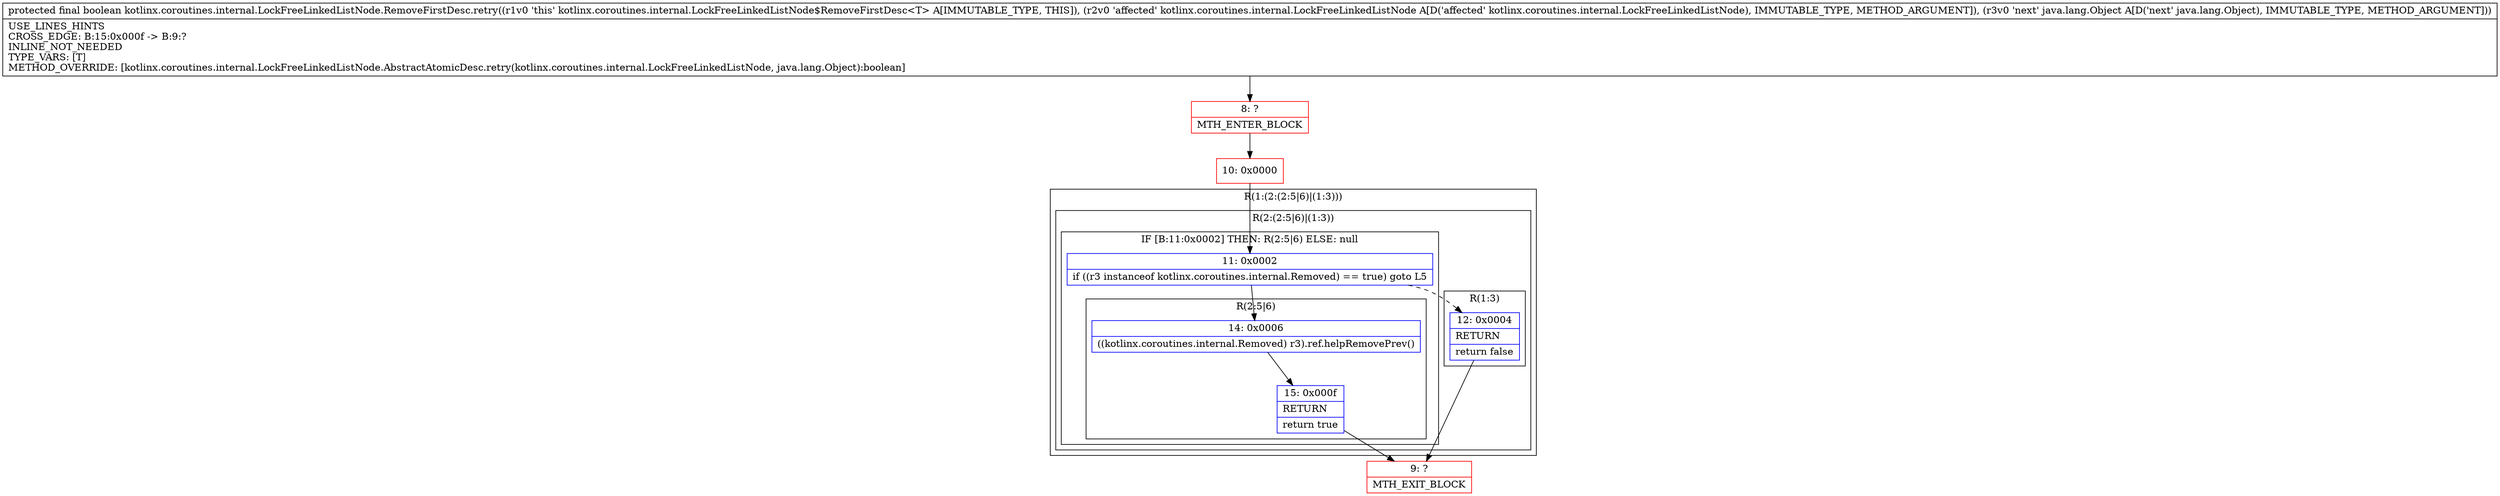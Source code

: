 digraph "CFG forkotlinx.coroutines.internal.LockFreeLinkedListNode.RemoveFirstDesc.retry(Lkotlinx\/coroutines\/internal\/LockFreeLinkedListNode;Ljava\/lang\/Object;)Z" {
subgraph cluster_Region_1618599366 {
label = "R(1:(2:(2:5|6)|(1:3)))";
node [shape=record,color=blue];
subgraph cluster_Region_822755996 {
label = "R(2:(2:5|6)|(1:3))";
node [shape=record,color=blue];
subgraph cluster_IfRegion_127785880 {
label = "IF [B:11:0x0002] THEN: R(2:5|6) ELSE: null";
node [shape=record,color=blue];
Node_11 [shape=record,label="{11\:\ 0x0002|if ((r3 instanceof kotlinx.coroutines.internal.Removed) == true) goto L5\l}"];
subgraph cluster_Region_2005083745 {
label = "R(2:5|6)";
node [shape=record,color=blue];
Node_14 [shape=record,label="{14\:\ 0x0006|((kotlinx.coroutines.internal.Removed) r3).ref.helpRemovePrev()\l}"];
Node_15 [shape=record,label="{15\:\ 0x000f|RETURN\l|return true\l}"];
}
}
subgraph cluster_Region_1505383098 {
label = "R(1:3)";
node [shape=record,color=blue];
Node_12 [shape=record,label="{12\:\ 0x0004|RETURN\l|return false\l}"];
}
}
}
Node_8 [shape=record,color=red,label="{8\:\ ?|MTH_ENTER_BLOCK\l}"];
Node_10 [shape=record,color=red,label="{10\:\ 0x0000}"];
Node_9 [shape=record,color=red,label="{9\:\ ?|MTH_EXIT_BLOCK\l}"];
MethodNode[shape=record,label="{protected final boolean kotlinx.coroutines.internal.LockFreeLinkedListNode.RemoveFirstDesc.retry((r1v0 'this' kotlinx.coroutines.internal.LockFreeLinkedListNode$RemoveFirstDesc\<T\> A[IMMUTABLE_TYPE, THIS]), (r2v0 'affected' kotlinx.coroutines.internal.LockFreeLinkedListNode A[D('affected' kotlinx.coroutines.internal.LockFreeLinkedListNode), IMMUTABLE_TYPE, METHOD_ARGUMENT]), (r3v0 'next' java.lang.Object A[D('next' java.lang.Object), IMMUTABLE_TYPE, METHOD_ARGUMENT]))  | USE_LINES_HINTS\lCROSS_EDGE: B:15:0x000f \-\> B:9:?\lINLINE_NOT_NEEDED\lTYPE_VARS: [T]\lMETHOD_OVERRIDE: [kotlinx.coroutines.internal.LockFreeLinkedListNode.AbstractAtomicDesc.retry(kotlinx.coroutines.internal.LockFreeLinkedListNode, java.lang.Object):boolean]\l}"];
MethodNode -> Node_8;Node_11 -> Node_12[style=dashed];
Node_11 -> Node_14;
Node_14 -> Node_15;
Node_15 -> Node_9;
Node_12 -> Node_9;
Node_8 -> Node_10;
Node_10 -> Node_11;
}

